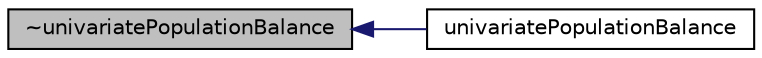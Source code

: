 digraph "~univariatePopulationBalance"
{
  bgcolor="transparent";
  edge [fontname="Helvetica",fontsize="10",labelfontname="Helvetica",labelfontsize="10"];
  node [fontname="Helvetica",fontsize="10",shape=record];
  rankdir="LR";
  Node1 [label="~univariatePopulationBalance",height=0.2,width=0.4,color="black", fillcolor="grey75", style="filled", fontcolor="black"];
  Node1 -> Node2 [dir="back",color="midnightblue",fontsize="10",style="solid",fontname="Helvetica"];
  Node2 [label="univariatePopulationBalance",height=0.2,width=0.4,color="black",URL="$a00174.html#ad103b4043b4f3e91b86ab100eb3705f9",tooltip="Construct from components. "];
}
